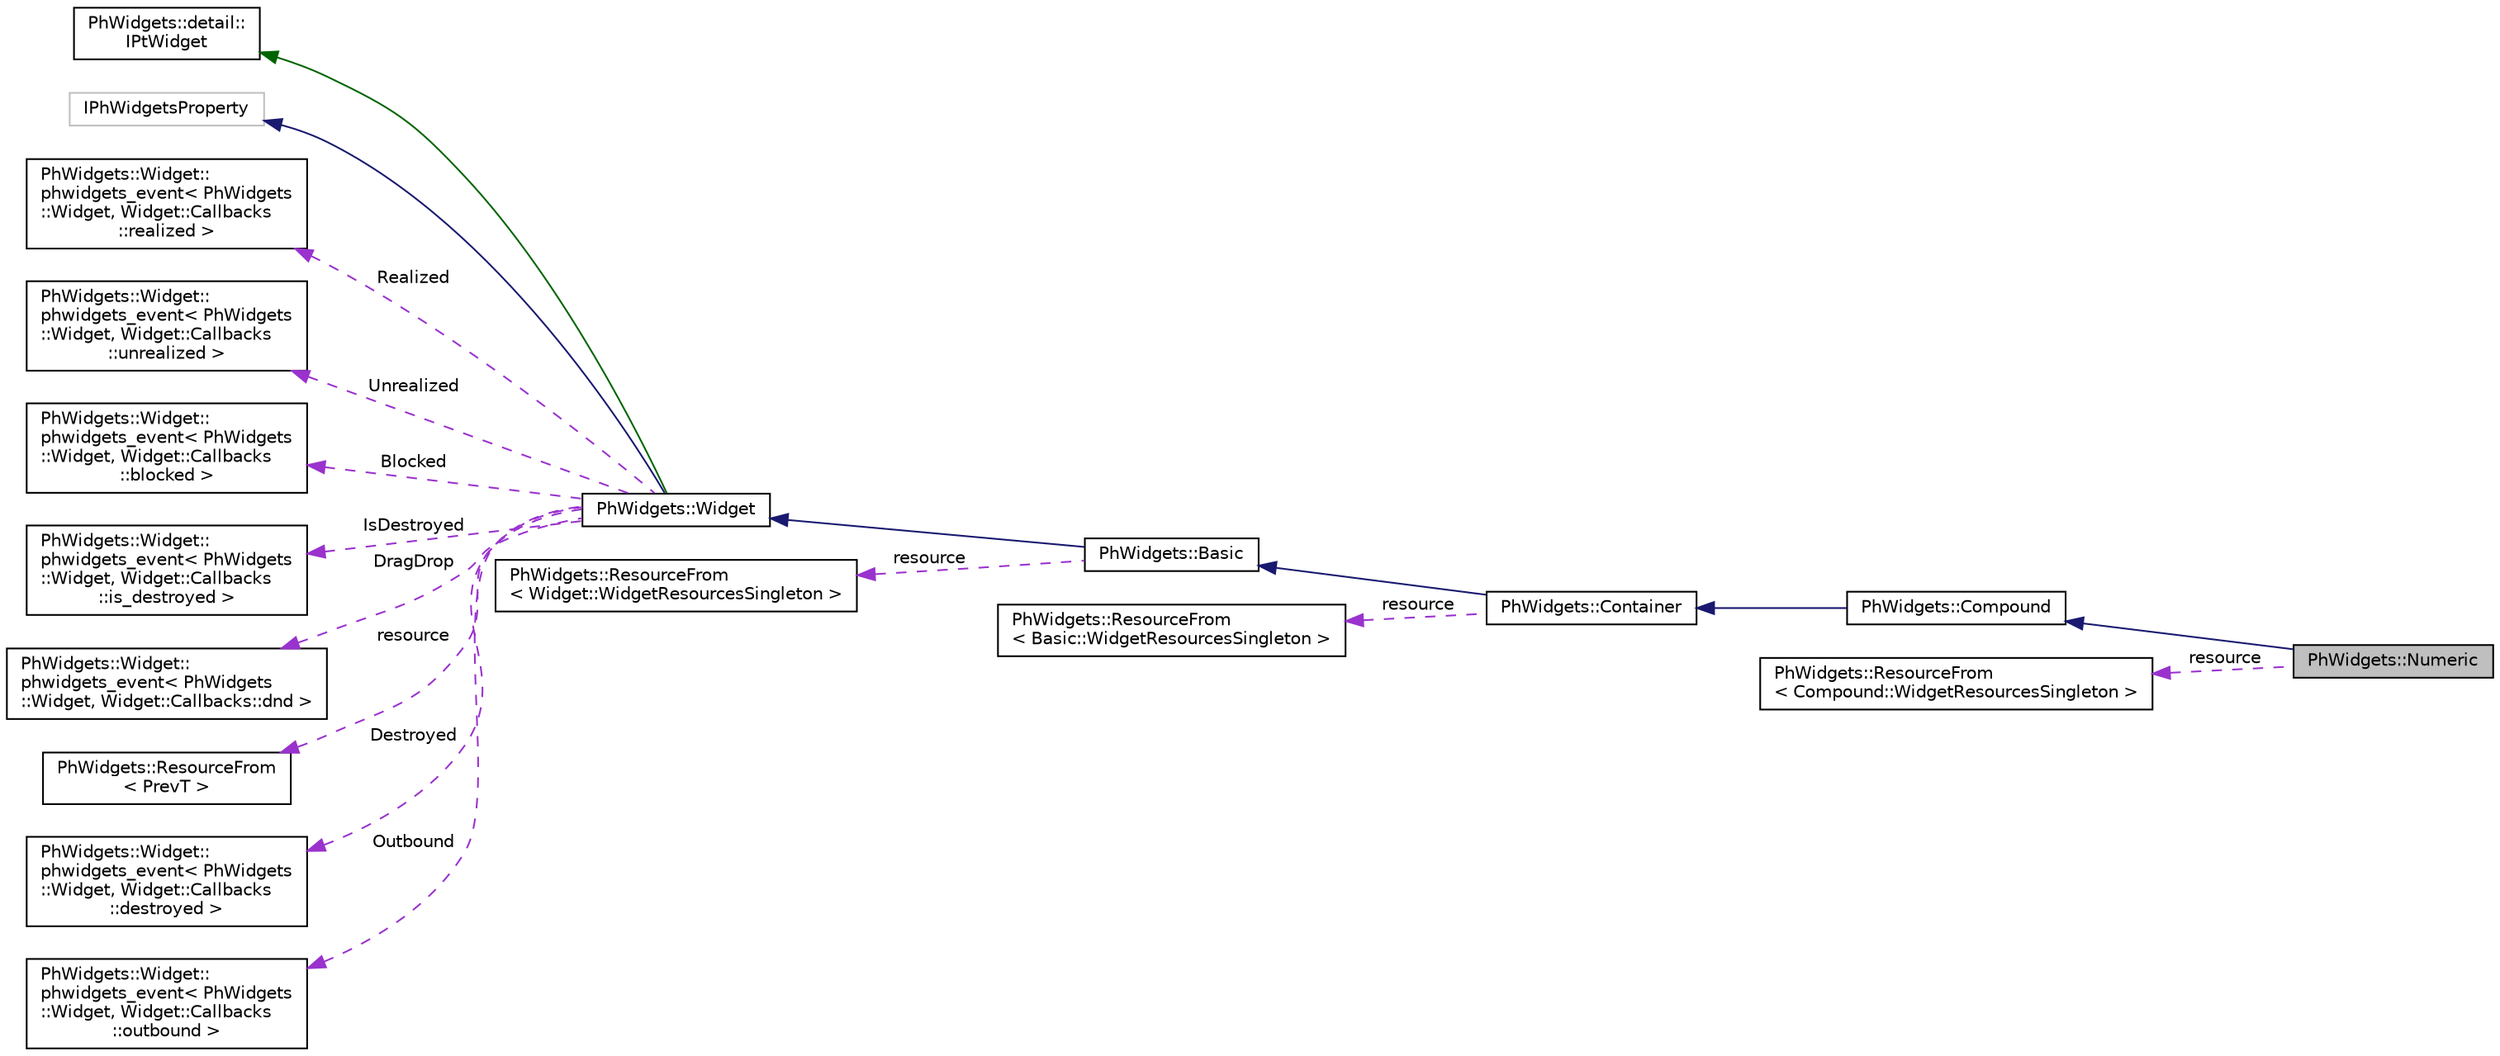 digraph "PhWidgets::Numeric"
{
  edge [fontname="Helvetica",fontsize="10",labelfontname="Helvetica",labelfontsize="10"];
  node [fontname="Helvetica",fontsize="10",shape=record];
  rankdir="LR";
  Node9 [label="PhWidgets::Numeric",height=0.2,width=0.4,color="black", fillcolor="grey75", style="filled", fontcolor="black"];
  Node10 -> Node9 [dir="back",color="midnightblue",fontsize="10",style="solid",fontname="Helvetica"];
  Node10 [label="PhWidgets::Compound",height=0.2,width=0.4,color="black", fillcolor="white", style="filled",URL="$class_ph_widgets_1_1_compound.html"];
  Node11 -> Node10 [dir="back",color="midnightblue",fontsize="10",style="solid",fontname="Helvetica"];
  Node11 [label="PhWidgets::Container",height=0.2,width=0.4,color="black", fillcolor="white", style="filled",URL="$class_ph_widgets_1_1_container.html"];
  Node12 -> Node11 [dir="back",color="midnightblue",fontsize="10",style="solid",fontname="Helvetica"];
  Node12 [label="PhWidgets::Basic",height=0.2,width=0.4,color="black", fillcolor="white", style="filled",URL="$class_ph_widgets_1_1_basic.html",tooltip="A superclass of basic resources for most widgets. "];
  Node13 -> Node12 [dir="back",color="midnightblue",fontsize="10",style="solid",fontname="Helvetica"];
  Node13 [label="PhWidgets::Widget",height=0.2,width=0.4,color="black", fillcolor="white", style="filled",URL="$class_ph_widgets_1_1_widget.html",tooltip="Superclass for all widgets. "];
  Node14 -> Node13 [dir="back",color="darkgreen",fontsize="10",style="solid",fontname="Helvetica"];
  Node14 [label="PhWidgets::detail::\lIPtWidget",height=0.2,width=0.4,color="black", fillcolor="white", style="filled",URL="$class_ph_widgets_1_1detail_1_1_i_pt_widget.html"];
  Node15 -> Node13 [dir="back",color="midnightblue",fontsize="10",style="solid",fontname="Helvetica"];
  Node15 [label="IPhWidgetsProperty",height=0.2,width=0.4,color="grey75", fillcolor="white", style="filled"];
  Node16 -> Node13 [dir="back",color="darkorchid3",fontsize="10",style="dashed",label=" Realized" ,fontname="Helvetica"];
  Node16 [label="PhWidgets::Widget::\lphwidgets_event\< PhWidgets\l::Widget, Widget::Callbacks\l::realized \>",height=0.2,width=0.4,color="black", fillcolor="white", style="filled",URL="$class_ph_widgets_1_1_widget_1_1phwidgets__event.html"];
  Node17 -> Node13 [dir="back",color="darkorchid3",fontsize="10",style="dashed",label=" Unrealized" ,fontname="Helvetica"];
  Node17 [label="PhWidgets::Widget::\lphwidgets_event\< PhWidgets\l::Widget, Widget::Callbacks\l::unrealized \>",height=0.2,width=0.4,color="black", fillcolor="white", style="filled",URL="$class_ph_widgets_1_1_widget_1_1phwidgets__event.html"];
  Node18 -> Node13 [dir="back",color="darkorchid3",fontsize="10",style="dashed",label=" Blocked" ,fontname="Helvetica"];
  Node18 [label="PhWidgets::Widget::\lphwidgets_event\< PhWidgets\l::Widget, Widget::Callbacks\l::blocked \>",height=0.2,width=0.4,color="black", fillcolor="white", style="filled",URL="$class_ph_widgets_1_1_widget_1_1phwidgets__event.html"];
  Node19 -> Node13 [dir="back",color="darkorchid3",fontsize="10",style="dashed",label=" IsDestroyed" ,fontname="Helvetica"];
  Node19 [label="PhWidgets::Widget::\lphwidgets_event\< PhWidgets\l::Widget, Widget::Callbacks\l::is_destroyed \>",height=0.2,width=0.4,color="black", fillcolor="white", style="filled",URL="$class_ph_widgets_1_1_widget_1_1phwidgets__event.html"];
  Node20 -> Node13 [dir="back",color="darkorchid3",fontsize="10",style="dashed",label=" DragDrop" ,fontname="Helvetica"];
  Node20 [label="PhWidgets::Widget::\lphwidgets_event\< PhWidgets\l::Widget, Widget::Callbacks::dnd \>",height=0.2,width=0.4,color="black", fillcolor="white", style="filled",URL="$class_ph_widgets_1_1_widget_1_1phwidgets__event.html"];
  Node21 -> Node13 [dir="back",color="darkorchid3",fontsize="10",style="dashed",label=" resource" ,fontname="Helvetica"];
  Node21 [label="PhWidgets::ResourceFrom\l\< PrevT \>",height=0.2,width=0.4,color="black", fillcolor="white", style="filled",URL="$struct_ph_widgets_1_1_resource_from.html"];
  Node22 -> Node13 [dir="back",color="darkorchid3",fontsize="10",style="dashed",label=" Destroyed" ,fontname="Helvetica"];
  Node22 [label="PhWidgets::Widget::\lphwidgets_event\< PhWidgets\l::Widget, Widget::Callbacks\l::destroyed \>",height=0.2,width=0.4,color="black", fillcolor="white", style="filled",URL="$class_ph_widgets_1_1_widget_1_1phwidgets__event.html"];
  Node23 -> Node13 [dir="back",color="darkorchid3",fontsize="10",style="dashed",label=" Outbound" ,fontname="Helvetica"];
  Node23 [label="PhWidgets::Widget::\lphwidgets_event\< PhWidgets\l::Widget, Widget::Callbacks\l::outbound \>",height=0.2,width=0.4,color="black", fillcolor="white", style="filled",URL="$class_ph_widgets_1_1_widget_1_1phwidgets__event.html"];
  Node24 -> Node12 [dir="back",color="darkorchid3",fontsize="10",style="dashed",label=" resource" ,fontname="Helvetica"];
  Node24 [label="PhWidgets::ResourceFrom\l\< Widget::WidgetResourcesSingleton \>",height=0.2,width=0.4,color="black", fillcolor="white", style="filled",URL="$struct_ph_widgets_1_1_resource_from.html"];
  Node25 -> Node11 [dir="back",color="darkorchid3",fontsize="10",style="dashed",label=" resource" ,fontname="Helvetica"];
  Node25 [label="PhWidgets::ResourceFrom\l\< Basic::WidgetResourcesSingleton \>",height=0.2,width=0.4,color="black", fillcolor="white", style="filled",URL="$struct_ph_widgets_1_1_resource_from.html"];
  Node26 -> Node9 [dir="back",color="darkorchid3",fontsize="10",style="dashed",label=" resource" ,fontname="Helvetica"];
  Node26 [label="PhWidgets::ResourceFrom\l\< Compound::WidgetResourcesSingleton \>",height=0.2,width=0.4,color="black", fillcolor="white", style="filled",URL="$struct_ph_widgets_1_1_resource_from.html"];
}
